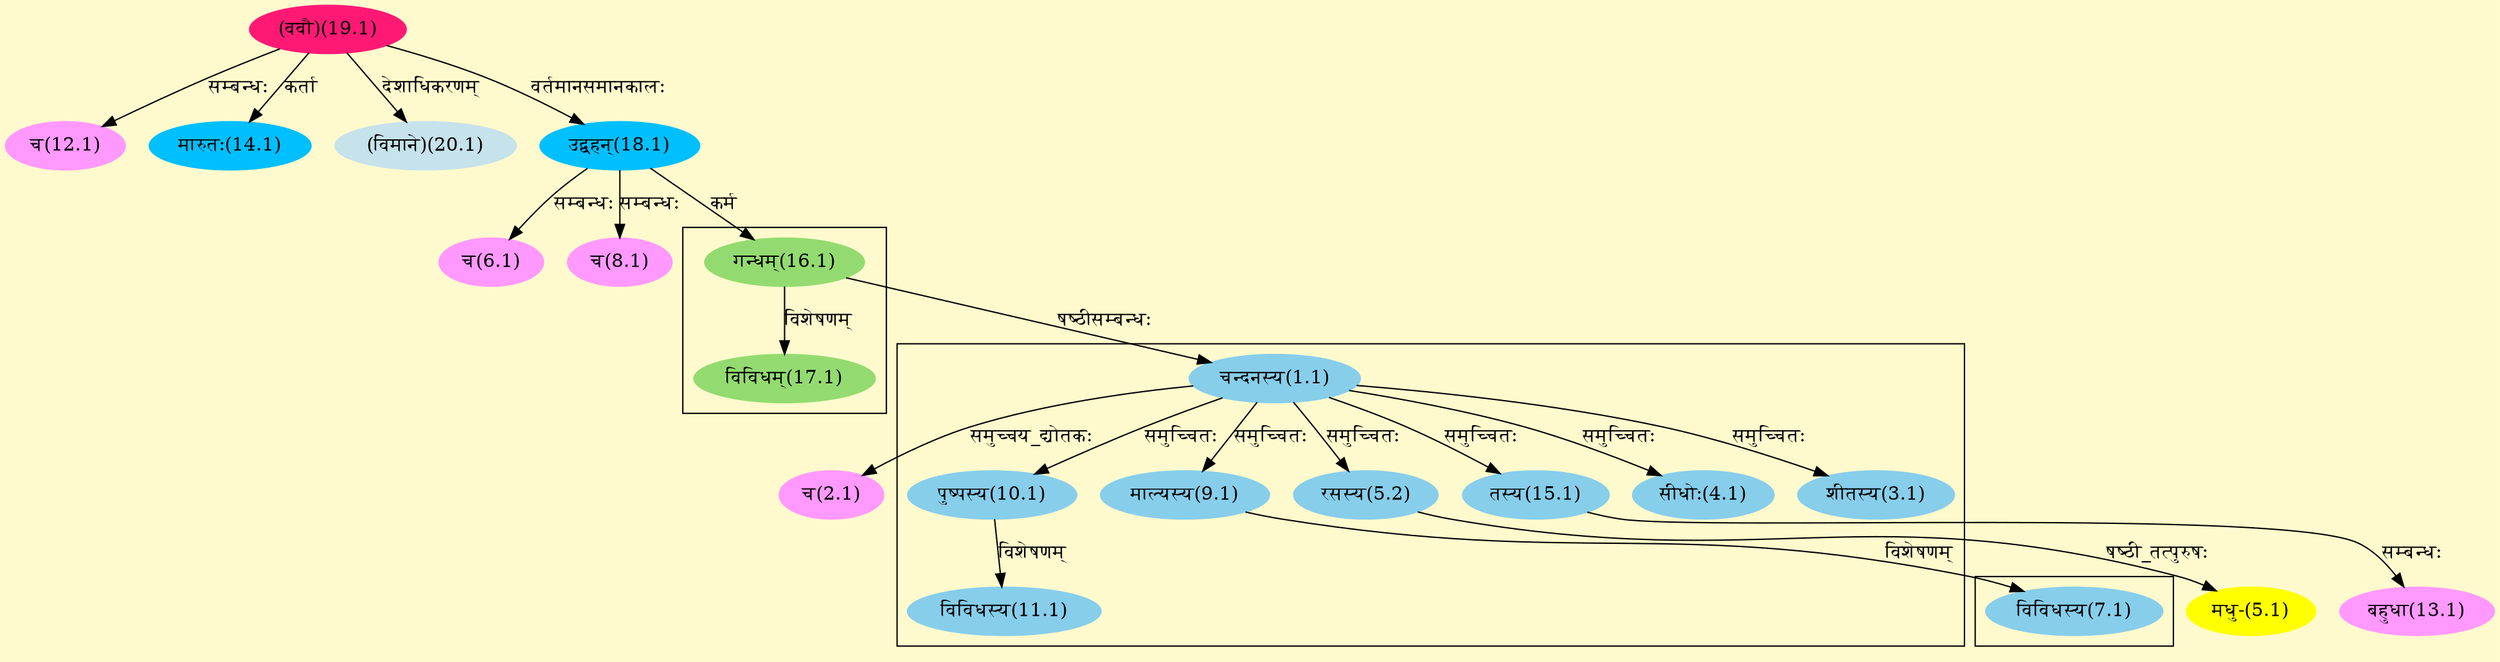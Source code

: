 digraph G{
rankdir=BT;
 compound=true;
 bgcolor="lemonchiffon1";

subgraph cluster_1{
Node3_1 [style=filled, color="#87CEEB" label = "शीतस्य(3.1)"]
Node1_1 [style=filled, color="#87CEEB" label = "चन्दनस्य(1.1)"]
Node4_1 [style=filled, color="#87CEEB" label = "सीधोः(4.1)"]
Node5_2 [style=filled, color="#87CEEB" label = "रसस्य(5.2)"]
Node9_1 [style=filled, color="#87CEEB" label = "माल्यस्य(9.1)"]
Node10_1 [style=filled, color="#87CEEB" label = "पुष्पस्य(10.1)"]
Node11_1 [style=filled, color="#87CEEB" label = "विविधस्य(11.1)"]
Node15_1 [style=filled, color="#87CEEB" label = "तस्य(15.1)"]

}

subgraph cluster_2{
Node7_1 [style=filled, color="#87CEEB" label = "विविधस्य(7.1)"]
Node9_1 [style=filled, color="#87CEEB" label = "माल्यस्य(9.1)"]

}

subgraph cluster_3{
Node17_1 [style=filled, color="#93DB70" label = "विविधम्(17.1)"]
Node16_1 [style=filled, color="#93DB70" label = "गन्धम्(16.1)"]

}
Node1_1 [style=filled, color="#87CEEB" label = "चन्दनस्य(1.1)"]
Node16_1 [style=filled, color="#93DB70" label = "गन्धम्(16.1)"]
Node2_1 [style=filled, color="#FF99FF" label = "च(2.1)"]
Node5_1 [style=filled, color="#FFFF00" label = "मधु-(5.1)"]
Node5_2 [style=filled, color="#87CEEB" label = "रसस्य(5.2)"]
Node6_1 [style=filled, color="#FF99FF" label = "च(6.1)"]
Node18_1 [style=filled, color="#00BFFF" label = "उद्वहन्(18.1)"]
Node8_1 [style=filled, color="#FF99FF" label = "च(8.1)"]
Node12_1 [style=filled, color="#FF99FF" label = "च(12.1)"]
Node19_1 [style=filled, color="#FF1975" label = "(ववौ)(19.1)"]
Node13_1 [style=filled, color="#FF99FF" label = "बहुधा(13.1)"]
Node15_1 [style=filled, color="#87CEEB" label = "तस्य(15.1)"]
Node14_1 [style=filled, color="#00BFFF" label = "मारुतः(14.1)"]
Node [style=filled, color="" label = "()"]
Node20_1 [style=filled, color="#C6E2EB" label = "(विमाने)(20.1)"]
/* Start of Relations section */

Node1_1 -> Node16_1 [  label="षष्ठीसम्बन्धः"  dir="back" ]
Node2_1 -> Node1_1 [  label="समुच्चय_द्योतकः"  dir="back" ]
Node3_1 -> Node1_1 [  label="समुच्चितः"  dir="back" ]
Node4_1 -> Node1_1 [  label="समुच्चितः"  dir="back" ]
Node5_1 -> Node5_2 [  label="षष्ठी_तत्पुरुषः"  dir="back" ]
Node5_2 -> Node1_1 [  label="समुच्चितः"  dir="back" ]
Node6_1 -> Node18_1 [  label="सम्बन्धः"  dir="back" ]
Node7_1 -> Node9_1 [  label="विशेषणम्"  dir="back" ]
Node8_1 -> Node18_1 [  label="सम्बन्धः"  dir="back" ]
Node9_1 -> Node1_1 [  label="समुच्चितः"  dir="back" ]
Node10_1 -> Node1_1 [  label="समुच्चितः"  dir="back" ]
Node11_1 -> Node10_1 [  label="विशेषणम्"  dir="back" ]
Node12_1 -> Node19_1 [  label="सम्बन्धः"  dir="back" ]
Node13_1 -> Node15_1 [  label="सम्बन्धः"  dir="back" ]
Node14_1 -> Node19_1 [  label="कर्ता"  dir="back" ]
Node15_1 -> Node1_1 [  label="समुच्चितः"  dir="back" ]
Node16_1 -> Node18_1 [  label="कर्म"  dir="back" ]
Node17_1 -> Node16_1 [  label="विशेषणम्"  dir="back" ]
Node18_1 -> Node19_1 [  label="वर्तमानसमानकालः"  dir="back" ]
Node20_1 -> Node19_1 [  label="देशाधिकरणम्"  dir="back" ]
}
